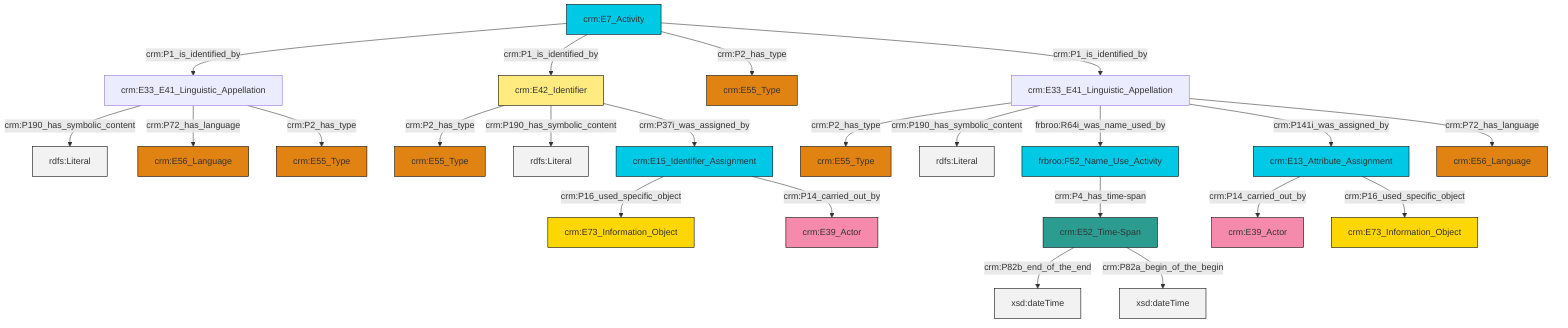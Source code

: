 graph TD
classDef Literal fill:#f2f2f2,stroke:#000000;
classDef CRM_Entity fill:#FFFFFF,stroke:#000000;
classDef Temporal_Entity fill:#00C9E6, stroke:#000000;
classDef Type fill:#E18312, stroke:#000000;
classDef Time-Span fill:#2C9C91, stroke:#000000;
classDef Appellation fill:#FFEB7F, stroke:#000000;
classDef Place fill:#008836, stroke:#000000;
classDef Persistent_Item fill:#B266B2, stroke:#000000;
classDef Conceptual_Object fill:#FFD700, stroke:#000000;
classDef Physical_Thing fill:#D2B48C, stroke:#000000;
classDef Actor fill:#f58aad, stroke:#000000;
classDef PC_Classes fill:#4ce600, stroke:#000000;
classDef Multi fill:#cccccc,stroke:#000000;

0["crm:E52_Time-Span"]:::Time-Span -->|crm:P82b_end_of_the_end| 1[xsd:dateTime]:::Literal
0["crm:E52_Time-Span"]:::Time-Span -->|crm:P82a_begin_of_the_begin| 2[xsd:dateTime]:::Literal
3["crm:E33_E41_Linguistic_Appellation"]:::Default -->|crm:P190_has_symbolic_content| 4[rdfs:Literal]:::Literal
5["crm:E15_Identifier_Assignment"]:::Temporal_Entity -->|crm:P16_used_specific_object| 6["crm:E73_Information_Object"]:::Conceptual_Object
7["crm:E33_E41_Linguistic_Appellation"]:::Default -->|crm:P2_has_type| 8["crm:E55_Type"]:::Type
13["crm:E7_Activity"]:::Temporal_Entity -->|crm:P1_is_identified_by| 3["crm:E33_E41_Linguistic_Appellation"]:::Default
14["frbroo:F52_Name_Use_Activity"]:::Temporal_Entity -->|crm:P4_has_time-span| 0["crm:E52_Time-Span"]:::Time-Span
7["crm:E33_E41_Linguistic_Appellation"]:::Default -->|crm:P190_has_symbolic_content| 15[rdfs:Literal]:::Literal
16["crm:E42_Identifier"]:::Appellation -->|crm:P2_has_type| 17["crm:E55_Type"]:::Type
7["crm:E33_E41_Linguistic_Appellation"]:::Default -->|frbroo:R64i_was_name_used_by| 14["frbroo:F52_Name_Use_Activity"]:::Temporal_Entity
16["crm:E42_Identifier"]:::Appellation -->|crm:P190_has_symbolic_content| 19[rdfs:Literal]:::Literal
13["crm:E7_Activity"]:::Temporal_Entity -->|crm:P1_is_identified_by| 16["crm:E42_Identifier"]:::Appellation
3["crm:E33_E41_Linguistic_Appellation"]:::Default -->|crm:P72_has_language| 24["crm:E56_Language"]:::Type
7["crm:E33_E41_Linguistic_Appellation"]:::Default -->|crm:P141i_was_assigned_by| 25["crm:E13_Attribute_Assignment"]:::Temporal_Entity
13["crm:E7_Activity"]:::Temporal_Entity -->|crm:P2_has_type| 26["crm:E55_Type"]:::Type
7["crm:E33_E41_Linguistic_Appellation"]:::Default -->|crm:P72_has_language| 11["crm:E56_Language"]:::Type
16["crm:E42_Identifier"]:::Appellation -->|crm:P37i_was_assigned_by| 5["crm:E15_Identifier_Assignment"]:::Temporal_Entity
25["crm:E13_Attribute_Assignment"]:::Temporal_Entity -->|crm:P14_carried_out_by| 9["crm:E39_Actor"]:::Actor
13["crm:E7_Activity"]:::Temporal_Entity -->|crm:P1_is_identified_by| 7["crm:E33_E41_Linguistic_Appellation"]:::Default
25["crm:E13_Attribute_Assignment"]:::Temporal_Entity -->|crm:P16_used_specific_object| 30["crm:E73_Information_Object"]:::Conceptual_Object
5["crm:E15_Identifier_Assignment"]:::Temporal_Entity -->|crm:P14_carried_out_by| 38["crm:E39_Actor"]:::Actor
3["crm:E33_E41_Linguistic_Appellation"]:::Default -->|crm:P2_has_type| 34["crm:E55_Type"]:::Type